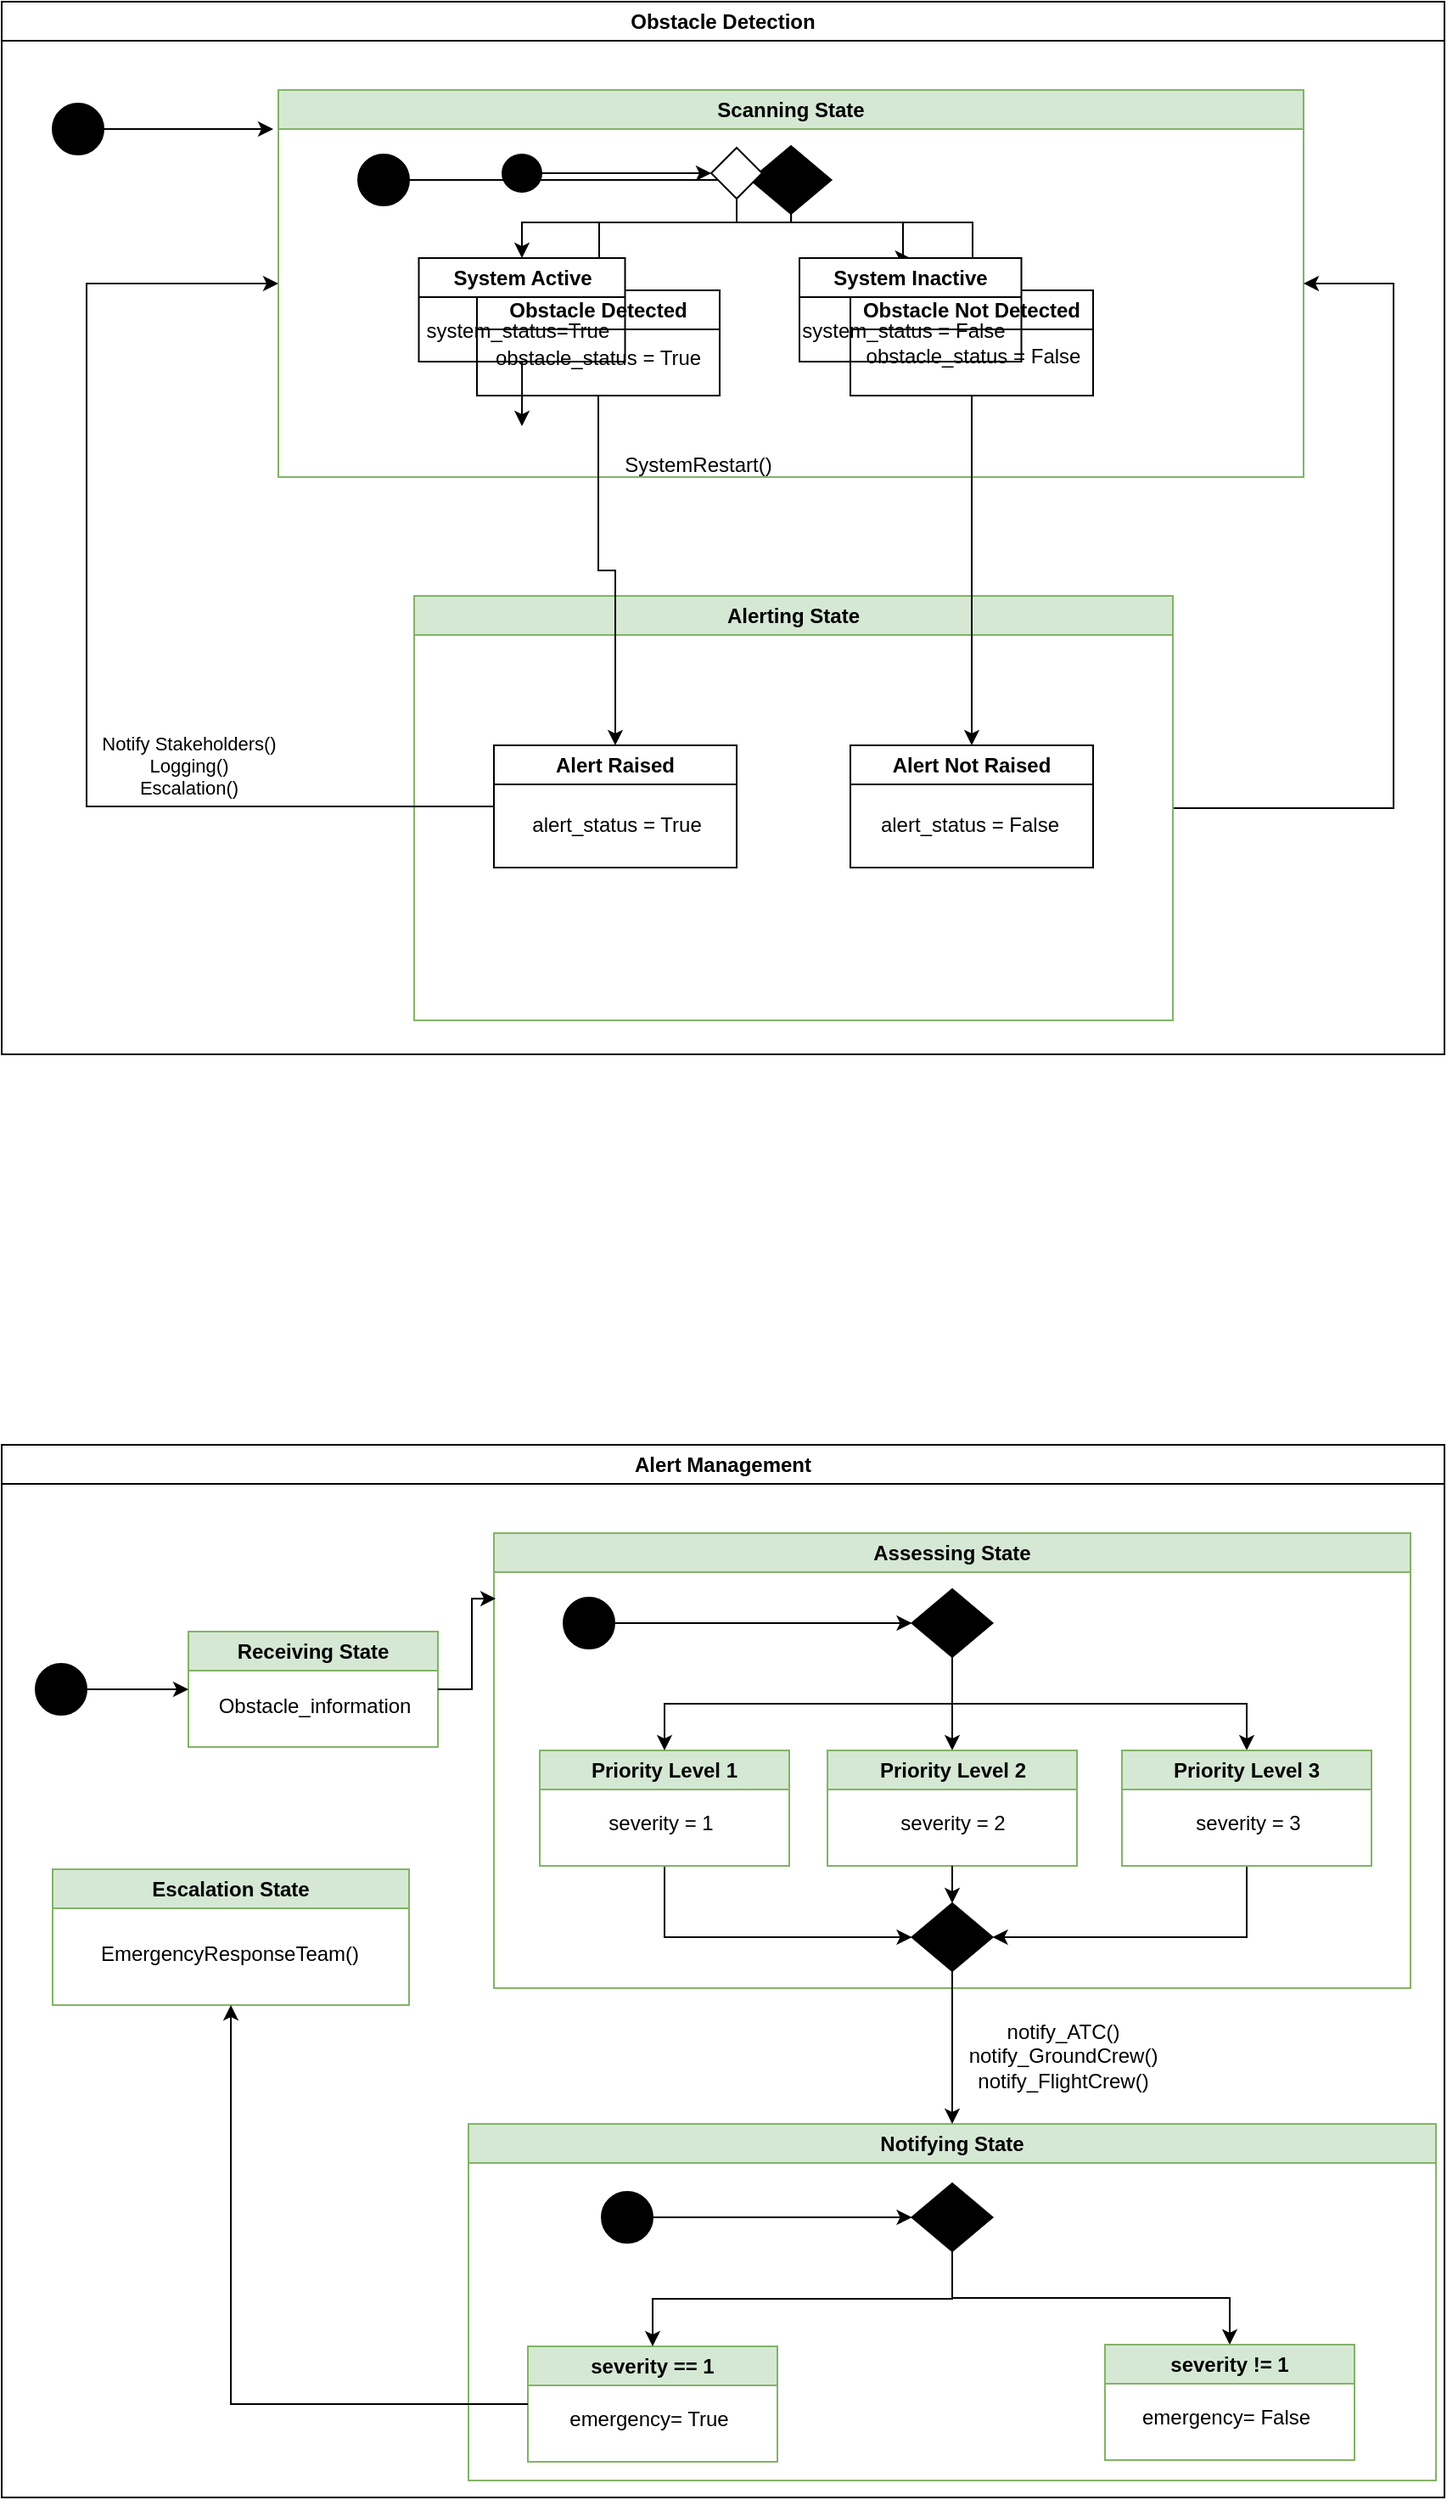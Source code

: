 <mxfile version="24.5.5" type="github">
  <diagram name="Page-1" id="58cdce13-f638-feb5-8d6f-7d28b1aa9fa0">
    <mxGraphModel dx="1615" dy="803" grid="1" gridSize="10" guides="1" tooltips="1" connect="1" arrows="1" fold="1" page="1" pageScale="1" pageWidth="1100" pageHeight="850" background="none" math="0" shadow="0">
      <root>
        <mxCell id="0" />
        <mxCell id="1" parent="0" />
        <mxCell id="dunfdXvnGV9NtaTDnedf-12" value="Obstacle Detection" style="swimlane;whiteSpace=wrap;html=1;swimlaneFillColor=none;" vertex="1" parent="1">
          <mxGeometry x="160" y="50" width="850" height="620" as="geometry" />
        </mxCell>
        <mxCell id="dunfdXvnGV9NtaTDnedf-14" value="Scanning State" style="swimlane;whiteSpace=wrap;html=1;fillColor=#d5e8d4;strokeColor=#82b366;" vertex="1" parent="dunfdXvnGV9NtaTDnedf-12">
          <mxGeometry x="163" y="52" width="604" height="228" as="geometry">
            <mxRectangle x="163" y="52" width="120" height="30" as="alternateBounds" />
          </mxGeometry>
        </mxCell>
        <mxCell id="dunfdXvnGV9NtaTDnedf-43" style="edgeStyle=orthogonalEdgeStyle;rounded=0;orthogonalLoop=1;jettySize=auto;html=1;entryX=0;entryY=0.5;entryDx=0;entryDy=0;" edge="1" parent="dunfdXvnGV9NtaTDnedf-14" source="dunfdXvnGV9NtaTDnedf-41" target="dunfdXvnGV9NtaTDnedf-42">
          <mxGeometry relative="1" as="geometry" />
        </mxCell>
        <mxCell id="dunfdXvnGV9NtaTDnedf-19" style="edgeStyle=orthogonalEdgeStyle;rounded=0;orthogonalLoop=1;jettySize=auto;html=1;exitX=1;exitY=0.5;exitDx=0;exitDy=0;entryX=0;entryY=0.5;entryDx=0;entryDy=0;" edge="1" parent="dunfdXvnGV9NtaTDnedf-14" source="dunfdXvnGV9NtaTDnedf-17" target="dunfdXvnGV9NtaTDnedf-18">
          <mxGeometry relative="1" as="geometry" />
        </mxCell>
        <mxCell id="dunfdXvnGV9NtaTDnedf-41" value="" style="ellipse;fillColor=strokeColor;html=1;" vertex="1" parent="dunfdXvnGV9NtaTDnedf-14">
          <mxGeometry x="47" y="38" width="30" height="30" as="geometry" />
        </mxCell>
        <mxCell id="dunfdXvnGV9NtaTDnedf-17" value="" style="ellipse;fillColor=strokeColor;html=1;" vertex="1" parent="dunfdXvnGV9NtaTDnedf-14">
          <mxGeometry x="132" y="38" width="23" height="22" as="geometry" />
        </mxCell>
        <mxCell id="dunfdXvnGV9NtaTDnedf-51" style="edgeStyle=orthogonalEdgeStyle;rounded=0;orthogonalLoop=1;jettySize=auto;html=1;entryX=0.5;entryY=0;entryDx=0;entryDy=0;" edge="1" parent="dunfdXvnGV9NtaTDnedf-14" source="dunfdXvnGV9NtaTDnedf-42" target="dunfdXvnGV9NtaTDnedf-44">
          <mxGeometry relative="1" as="geometry">
            <Array as="points">
              <mxPoint x="302" y="78" />
              <mxPoint x="189" y="78" />
              <mxPoint x="189" y="118" />
            </Array>
          </mxGeometry>
        </mxCell>
        <mxCell id="dunfdXvnGV9NtaTDnedf-30" style="edgeStyle=orthogonalEdgeStyle;rounded=0;orthogonalLoop=1;jettySize=auto;html=1;entryX=0.5;entryY=0;entryDx=0;entryDy=0;" edge="1" parent="dunfdXvnGV9NtaTDnedf-14" source="dunfdXvnGV9NtaTDnedf-18" target="dunfdXvnGV9NtaTDnedf-28">
          <mxGeometry relative="1" as="geometry">
            <Array as="points">
              <mxPoint x="270" y="78" />
              <mxPoint x="143" y="78" />
            </Array>
          </mxGeometry>
        </mxCell>
        <mxCell id="dunfdXvnGV9NtaTDnedf-52" style="edgeStyle=orthogonalEdgeStyle;rounded=0;orthogonalLoop=1;jettySize=auto;html=1;entryX=0.5;entryY=0;entryDx=0;entryDy=0;" edge="1" parent="dunfdXvnGV9NtaTDnedf-14" source="dunfdXvnGV9NtaTDnedf-42" target="dunfdXvnGV9NtaTDnedf-49">
          <mxGeometry relative="1" as="geometry">
            <Array as="points">
              <mxPoint x="302" y="78" />
              <mxPoint x="409" y="78" />
              <mxPoint x="409" y="118" />
            </Array>
          </mxGeometry>
        </mxCell>
        <mxCell id="dunfdXvnGV9NtaTDnedf-31" style="edgeStyle=orthogonalEdgeStyle;rounded=0;orthogonalLoop=1;jettySize=auto;html=1;entryX=0.5;entryY=0;entryDx=0;entryDy=0;" edge="1" parent="dunfdXvnGV9NtaTDnedf-14" source="dunfdXvnGV9NtaTDnedf-18" target="dunfdXvnGV9NtaTDnedf-29">
          <mxGeometry relative="1" as="geometry">
            <Array as="points">
              <mxPoint x="270" y="78" />
              <mxPoint x="368" y="78" />
            </Array>
          </mxGeometry>
        </mxCell>
        <mxCell id="dunfdXvnGV9NtaTDnedf-42" value="" style="rhombus;fillColor=#000000;" vertex="1" parent="dunfdXvnGV9NtaTDnedf-14">
          <mxGeometry x="278.25" y="33" width="47.5" height="40" as="geometry" />
        </mxCell>
        <mxCell id="dunfdXvnGV9NtaTDnedf-18" value="" style="rhombus;" vertex="1" parent="dunfdXvnGV9NtaTDnedf-14">
          <mxGeometry x="255" y="34" width="30" height="30" as="geometry" />
        </mxCell>
        <mxCell id="dunfdXvnGV9NtaTDnedf-44" value="Obstacle Detected" style="swimlane;whiteSpace=wrap;html=1;" vertex="1" parent="dunfdXvnGV9NtaTDnedf-14">
          <mxGeometry x="117" y="118" width="143" height="62" as="geometry" />
        </mxCell>
        <mxCell id="dunfdXvnGV9NtaTDnedf-35" style="edgeStyle=orthogonalEdgeStyle;rounded=0;orthogonalLoop=1;jettySize=auto;html=1;" edge="1" parent="dunfdXvnGV9NtaTDnedf-14" source="dunfdXvnGV9NtaTDnedf-28">
          <mxGeometry relative="1" as="geometry">
            <mxPoint x="143.5" y="198" as="targetPoint" />
          </mxGeometry>
        </mxCell>
        <mxCell id="dunfdXvnGV9NtaTDnedf-49" value="Obstacle Not Detected" style="swimlane;whiteSpace=wrap;html=1;" vertex="1" parent="dunfdXvnGV9NtaTDnedf-14">
          <mxGeometry x="337" y="118" width="143" height="62" as="geometry" />
        </mxCell>
        <mxCell id="dunfdXvnGV9NtaTDnedf-28" value="System Active" style="swimlane;whiteSpace=wrap;html=1;" vertex="1" parent="dunfdXvnGV9NtaTDnedf-14">
          <mxGeometry x="82.75" y="99" width="121.5" height="61" as="geometry" />
        </mxCell>
        <mxCell id="dunfdXvnGV9NtaTDnedf-32" value="&amp;nbsp; &amp;nbsp; system_status=True" style="text;html=1;align=center;verticalAlign=middle;resizable=0;points=[];autosize=1;strokeColor=none;fillColor=none;" vertex="1" parent="dunfdXvnGV9NtaTDnedf-28">
          <mxGeometry x="-18.5" y="27.5" width="140" height="30" as="geometry" />
        </mxCell>
        <mxCell id="dunfdXvnGV9NtaTDnedf-29" value="System Inactive" style="swimlane;whiteSpace=wrap;html=1;" vertex="1" parent="dunfdXvnGV9NtaTDnedf-14">
          <mxGeometry x="307" y="99" width="130.75" height="61" as="geometry" />
        </mxCell>
        <mxCell id="dunfdXvnGV9NtaTDnedf-33" value="system_status = False" style="text;html=1;align=center;verticalAlign=middle;resizable=0;points=[];autosize=1;strokeColor=none;fillColor=none;" vertex="1" parent="dunfdXvnGV9NtaTDnedf-29">
          <mxGeometry x="-9.25" y="27.5" width="140" height="30" as="geometry" />
        </mxCell>
        <mxCell id="dunfdXvnGV9NtaTDnedf-15" value="" style="ellipse;fillColor=strokeColor;html=1;" vertex="1" parent="dunfdXvnGV9NtaTDnedf-12">
          <mxGeometry x="30" y="60" width="30" height="30" as="geometry" />
        </mxCell>
        <mxCell id="dunfdXvnGV9NtaTDnedf-16" style="edgeStyle=orthogonalEdgeStyle;rounded=0;orthogonalLoop=1;jettySize=auto;html=1;" edge="1" parent="dunfdXvnGV9NtaTDnedf-12" source="dunfdXvnGV9NtaTDnedf-15">
          <mxGeometry relative="1" as="geometry">
            <mxPoint x="160" y="75" as="targetPoint" />
          </mxGeometry>
        </mxCell>
        <mxCell id="dunfdXvnGV9NtaTDnedf-48" value="obstacle_status = True" style="text;html=1;align=center;verticalAlign=middle;resizable=0;points=[];autosize=1;strokeColor=none;fillColor=none;" vertex="1" parent="1">
          <mxGeometry x="441" y="245" width="140" height="30" as="geometry" />
        </mxCell>
        <mxCell id="dunfdXvnGV9NtaTDnedf-36" value="SystemRestart()" style="text;html=1;align=center;verticalAlign=middle;resizable=0;points=[];autosize=1;strokeColor=none;fillColor=none;" vertex="1" parent="1">
          <mxGeometry x="515" y="308" width="110" height="30" as="geometry" />
        </mxCell>
        <mxCell id="dunfdXvnGV9NtaTDnedf-50" value="obstacle_status = False" style="text;html=1;align=center;verticalAlign=middle;resizable=0;points=[];autosize=1;strokeColor=none;fillColor=none;" vertex="1" parent="1">
          <mxGeometry x="657" y="244" width="150" height="30" as="geometry" />
        </mxCell>
        <mxCell id="dunfdXvnGV9NtaTDnedf-64" style="edgeStyle=orthogonalEdgeStyle;rounded=0;orthogonalLoop=1;jettySize=auto;html=1;exitX=1;exitY=0.5;exitDx=0;exitDy=0;entryX=1;entryY=0.5;entryDx=0;entryDy=0;" edge="1" parent="1" source="dunfdXvnGV9NtaTDnedf-56" target="dunfdXvnGV9NtaTDnedf-14">
          <mxGeometry relative="1" as="geometry">
            <Array as="points">
              <mxPoint x="980" y="525" />
              <mxPoint x="980" y="216" />
            </Array>
          </mxGeometry>
        </mxCell>
        <mxCell id="dunfdXvnGV9NtaTDnedf-56" value="Alerting State" style="swimlane;whiteSpace=wrap;html=1;fillColor=#d5e8d4;strokeColor=#82b366;swimlaneFillColor=none;" vertex="1" parent="1">
          <mxGeometry x="403" y="400" width="447" height="250" as="geometry" />
        </mxCell>
        <mxCell id="dunfdXvnGV9NtaTDnedf-13" value="Alert Raised" style="swimlane;whiteSpace=wrap;html=1;" vertex="1" parent="dunfdXvnGV9NtaTDnedf-56">
          <mxGeometry x="47" y="88" width="143" height="72" as="geometry" />
        </mxCell>
        <mxCell id="dunfdXvnGV9NtaTDnedf-55" value="alert_status = True" style="text;html=1;align=center;verticalAlign=middle;resizable=0;points=[];autosize=1;strokeColor=none;fillColor=none;" vertex="1" parent="dunfdXvnGV9NtaTDnedf-13">
          <mxGeometry x="11.5" y="32" width="120" height="30" as="geometry" />
        </mxCell>
        <mxCell id="dunfdXvnGV9NtaTDnedf-57" value="Alert Not Raised" style="swimlane;whiteSpace=wrap;html=1;" vertex="1" parent="dunfdXvnGV9NtaTDnedf-56">
          <mxGeometry x="257" y="88" width="143" height="72" as="geometry" />
        </mxCell>
        <mxCell id="dunfdXvnGV9NtaTDnedf-58" value="alert_status = False" style="text;html=1;align=center;verticalAlign=middle;resizable=0;points=[];autosize=1;strokeColor=none;fillColor=none;" vertex="1" parent="dunfdXvnGV9NtaTDnedf-57">
          <mxGeometry x="5" y="32" width="130" height="30" as="geometry" />
        </mxCell>
        <mxCell id="dunfdXvnGV9NtaTDnedf-60" style="edgeStyle=orthogonalEdgeStyle;rounded=0;orthogonalLoop=1;jettySize=auto;html=1;entryX=0.5;entryY=0;entryDx=0;entryDy=0;" edge="1" parent="1" source="dunfdXvnGV9NtaTDnedf-44" target="dunfdXvnGV9NtaTDnedf-13">
          <mxGeometry relative="1" as="geometry" />
        </mxCell>
        <mxCell id="dunfdXvnGV9NtaTDnedf-61" style="edgeStyle=orthogonalEdgeStyle;rounded=0;orthogonalLoop=1;jettySize=auto;html=1;exitX=0.5;exitY=1;exitDx=0;exitDy=0;entryX=0.5;entryY=0;entryDx=0;entryDy=0;" edge="1" parent="1" source="dunfdXvnGV9NtaTDnedf-49" target="dunfdXvnGV9NtaTDnedf-57">
          <mxGeometry relative="1" as="geometry" />
        </mxCell>
        <mxCell id="dunfdXvnGV9NtaTDnedf-62" style="edgeStyle=orthogonalEdgeStyle;rounded=0;orthogonalLoop=1;jettySize=auto;html=1;exitX=0;exitY=0.5;exitDx=0;exitDy=0;entryX=0;entryY=0.5;entryDx=0;entryDy=0;" edge="1" parent="1" source="dunfdXvnGV9NtaTDnedf-13" target="dunfdXvnGV9NtaTDnedf-14">
          <mxGeometry relative="1" as="geometry">
            <Array as="points">
              <mxPoint x="210" y="524" />
              <mxPoint x="210" y="216" />
            </Array>
          </mxGeometry>
        </mxCell>
        <mxCell id="dunfdXvnGV9NtaTDnedf-63" value="Notify Stakeholders()&lt;div&gt;Logging()&lt;/div&gt;&lt;div&gt;Escalation()&lt;/div&gt;" style="edgeLabel;html=1;align=center;verticalAlign=middle;resizable=0;points=[];" vertex="1" connectable="0" parent="dunfdXvnGV9NtaTDnedf-62">
          <mxGeometry x="-0.361" y="-4" relative="1" as="geometry">
            <mxPoint x="31" y="-20" as="offset" />
          </mxGeometry>
        </mxCell>
        <mxCell id="dunfdXvnGV9NtaTDnedf-66" value="Alert Management" style="swimlane;whiteSpace=wrap;html=1;swimlaneFillColor=none;startSize=23;" vertex="1" parent="1">
          <mxGeometry x="160" y="900" width="850" height="620" as="geometry" />
        </mxCell>
        <mxCell id="dunfdXvnGV9NtaTDnedf-67" value="Receiving State" style="swimlane;whiteSpace=wrap;html=1;fillColor=#d5e8d4;strokeColor=#82b366;" vertex="1" parent="dunfdXvnGV9NtaTDnedf-66">
          <mxGeometry x="110" y="110" width="147" height="68" as="geometry">
            <mxRectangle x="163" y="52" width="120" height="30" as="alternateBounds" />
          </mxGeometry>
        </mxCell>
        <mxCell id="dunfdXvnGV9NtaTDnedf-78" value="Obstacle_information" style="text;html=1;align=center;verticalAlign=middle;resizable=0;points=[];autosize=1;strokeColor=none;fillColor=none;" vertex="1" parent="dunfdXvnGV9NtaTDnedf-67">
          <mxGeometry x="3.5" y="29" width="140" height="30" as="geometry" />
        </mxCell>
        <mxCell id="dunfdXvnGV9NtaTDnedf-75" value="" style="ellipse;fillColor=strokeColor;html=1;" vertex="1" parent="dunfdXvnGV9NtaTDnedf-66">
          <mxGeometry x="20" y="129" width="30" height="30" as="geometry" />
        </mxCell>
        <mxCell id="dunfdXvnGV9NtaTDnedf-76" style="edgeStyle=orthogonalEdgeStyle;rounded=0;orthogonalLoop=1;jettySize=auto;html=1;entryX=0;entryY=0.5;entryDx=0;entryDy=0;" edge="1" parent="dunfdXvnGV9NtaTDnedf-66" source="dunfdXvnGV9NtaTDnedf-75" target="dunfdXvnGV9NtaTDnedf-67">
          <mxGeometry relative="1" as="geometry">
            <mxPoint x="160" y="75" as="targetPoint" />
          </mxGeometry>
        </mxCell>
        <mxCell id="dunfdXvnGV9NtaTDnedf-79" value="Assessing State" style="swimlane;whiteSpace=wrap;html=1;fillColor=#d5e8d4;strokeColor=#82b366;" vertex="1" parent="dunfdXvnGV9NtaTDnedf-66">
          <mxGeometry x="290" y="52" width="540" height="268" as="geometry">
            <mxRectangle x="163" y="52" width="120" height="30" as="alternateBounds" />
          </mxGeometry>
        </mxCell>
        <mxCell id="dunfdXvnGV9NtaTDnedf-96" style="edgeStyle=orthogonalEdgeStyle;rounded=0;orthogonalLoop=1;jettySize=auto;html=1;exitX=0.5;exitY=1;exitDx=0;exitDy=0;entryX=0;entryY=0.5;entryDx=0;entryDy=0;" edge="1" parent="dunfdXvnGV9NtaTDnedf-79" source="dunfdXvnGV9NtaTDnedf-81" target="dunfdXvnGV9NtaTDnedf-94">
          <mxGeometry relative="1" as="geometry" />
        </mxCell>
        <mxCell id="dunfdXvnGV9NtaTDnedf-81" value="Priority Level 1" style="swimlane;whiteSpace=wrap;html=1;fillColor=#d5e8d4;strokeColor=#82b366;" vertex="1" parent="dunfdXvnGV9NtaTDnedf-79">
          <mxGeometry x="27" y="128" width="147" height="68" as="geometry">
            <mxRectangle x="163" y="52" width="120" height="30" as="alternateBounds" />
          </mxGeometry>
        </mxCell>
        <mxCell id="dunfdXvnGV9NtaTDnedf-88" value="severity = 1" style="text;html=1;align=center;verticalAlign=middle;resizable=0;points=[];autosize=1;strokeColor=none;fillColor=none;" vertex="1" parent="dunfdXvnGV9NtaTDnedf-81">
          <mxGeometry x="26" y="28" width="90" height="30" as="geometry" />
        </mxCell>
        <mxCell id="dunfdXvnGV9NtaTDnedf-82" style="edgeStyle=orthogonalEdgeStyle;rounded=0;orthogonalLoop=1;jettySize=auto;html=1;exitX=1;exitY=0.5;exitDx=0;exitDy=0;" edge="1" parent="dunfdXvnGV9NtaTDnedf-79" source="dunfdXvnGV9NtaTDnedf-69" target="dunfdXvnGV9NtaTDnedf-72">
          <mxGeometry relative="1" as="geometry" />
        </mxCell>
        <mxCell id="dunfdXvnGV9NtaTDnedf-69" value="" style="ellipse;fillColor=strokeColor;html=1;" vertex="1" parent="dunfdXvnGV9NtaTDnedf-79">
          <mxGeometry x="41" y="38" width="30" height="30" as="geometry" />
        </mxCell>
        <mxCell id="dunfdXvnGV9NtaTDnedf-85" style="edgeStyle=orthogonalEdgeStyle;rounded=0;orthogonalLoop=1;jettySize=auto;html=1;exitX=0.5;exitY=1;exitDx=0;exitDy=0;entryX=0.5;entryY=0;entryDx=0;entryDy=0;" edge="1" parent="dunfdXvnGV9NtaTDnedf-79" source="dunfdXvnGV9NtaTDnedf-72" target="dunfdXvnGV9NtaTDnedf-83">
          <mxGeometry relative="1" as="geometry" />
        </mxCell>
        <mxCell id="dunfdXvnGV9NtaTDnedf-86" style="edgeStyle=orthogonalEdgeStyle;rounded=0;orthogonalLoop=1;jettySize=auto;html=1;exitX=0.5;exitY=1;exitDx=0;exitDy=0;entryX=0.5;entryY=0;entryDx=0;entryDy=0;" edge="1" parent="dunfdXvnGV9NtaTDnedf-79" source="dunfdXvnGV9NtaTDnedf-72" target="dunfdXvnGV9NtaTDnedf-81">
          <mxGeometry relative="1" as="geometry" />
        </mxCell>
        <mxCell id="dunfdXvnGV9NtaTDnedf-87" style="edgeStyle=orthogonalEdgeStyle;rounded=0;orthogonalLoop=1;jettySize=auto;html=1;exitX=0.5;exitY=1;exitDx=0;exitDy=0;entryX=0.5;entryY=0;entryDx=0;entryDy=0;" edge="1" parent="dunfdXvnGV9NtaTDnedf-79" source="dunfdXvnGV9NtaTDnedf-72" target="dunfdXvnGV9NtaTDnedf-84">
          <mxGeometry relative="1" as="geometry" />
        </mxCell>
        <mxCell id="dunfdXvnGV9NtaTDnedf-72" value="" style="rhombus;fillColor=#000000;" vertex="1" parent="dunfdXvnGV9NtaTDnedf-79">
          <mxGeometry x="246.25" y="33" width="47.5" height="40" as="geometry" />
        </mxCell>
        <mxCell id="dunfdXvnGV9NtaTDnedf-83" value="Priority Level 2" style="swimlane;whiteSpace=wrap;html=1;fillColor=#d5e8d4;strokeColor=#82b366;" vertex="1" parent="dunfdXvnGV9NtaTDnedf-79">
          <mxGeometry x="196.5" y="128" width="147" height="68" as="geometry">
            <mxRectangle x="163" y="52" width="120" height="30" as="alternateBounds" />
          </mxGeometry>
        </mxCell>
        <mxCell id="dunfdXvnGV9NtaTDnedf-89" value="severity = 2" style="text;html=1;align=center;verticalAlign=middle;resizable=0;points=[];autosize=1;strokeColor=none;fillColor=none;" vertex="1" parent="dunfdXvnGV9NtaTDnedf-83">
          <mxGeometry x="28.5" y="28" width="90" height="30" as="geometry" />
        </mxCell>
        <mxCell id="dunfdXvnGV9NtaTDnedf-98" style="edgeStyle=orthogonalEdgeStyle;rounded=0;orthogonalLoop=1;jettySize=auto;html=1;exitX=0.5;exitY=1;exitDx=0;exitDy=0;entryX=1;entryY=0.5;entryDx=0;entryDy=0;" edge="1" parent="dunfdXvnGV9NtaTDnedf-79" source="dunfdXvnGV9NtaTDnedf-84" target="dunfdXvnGV9NtaTDnedf-94">
          <mxGeometry relative="1" as="geometry" />
        </mxCell>
        <mxCell id="dunfdXvnGV9NtaTDnedf-84" value="Priority Level 3" style="swimlane;whiteSpace=wrap;html=1;fillColor=#d5e8d4;strokeColor=#82b366;" vertex="1" parent="dunfdXvnGV9NtaTDnedf-79">
          <mxGeometry x="370" y="128" width="147" height="68" as="geometry">
            <mxRectangle x="163" y="52" width="120" height="30" as="alternateBounds" />
          </mxGeometry>
        </mxCell>
        <mxCell id="dunfdXvnGV9NtaTDnedf-90" value="severity = 3" style="text;html=1;align=center;verticalAlign=middle;resizable=0;points=[];autosize=1;strokeColor=none;fillColor=none;" vertex="1" parent="dunfdXvnGV9NtaTDnedf-84">
          <mxGeometry x="28.5" y="28" width="90" height="30" as="geometry" />
        </mxCell>
        <mxCell id="dunfdXvnGV9NtaTDnedf-94" value="" style="rhombus;fillColor=#000000;" vertex="1" parent="dunfdXvnGV9NtaTDnedf-79">
          <mxGeometry x="246.25" y="218" width="47.5" height="40" as="geometry" />
        </mxCell>
        <mxCell id="dunfdXvnGV9NtaTDnedf-95" style="edgeStyle=orthogonalEdgeStyle;rounded=0;orthogonalLoop=1;jettySize=auto;html=1;exitX=0.5;exitY=1;exitDx=0;exitDy=0;entryX=0.5;entryY=0;entryDx=0;entryDy=0;" edge="1" parent="dunfdXvnGV9NtaTDnedf-79" source="dunfdXvnGV9NtaTDnedf-83" target="dunfdXvnGV9NtaTDnedf-94">
          <mxGeometry relative="1" as="geometry" />
        </mxCell>
        <mxCell id="dunfdXvnGV9NtaTDnedf-80" style="edgeStyle=orthogonalEdgeStyle;rounded=0;orthogonalLoop=1;jettySize=auto;html=1;exitX=1;exitY=0.5;exitDx=0;exitDy=0;entryX=0.002;entryY=0.144;entryDx=0;entryDy=0;entryPerimeter=0;" edge="1" parent="dunfdXvnGV9NtaTDnedf-66" source="dunfdXvnGV9NtaTDnedf-67" target="dunfdXvnGV9NtaTDnedf-79">
          <mxGeometry relative="1" as="geometry" />
        </mxCell>
        <mxCell id="dunfdXvnGV9NtaTDnedf-91" value="Notifying State" style="swimlane;whiteSpace=wrap;html=1;fillColor=#d5e8d4;strokeColor=#82b366;" vertex="1" parent="dunfdXvnGV9NtaTDnedf-66">
          <mxGeometry x="275" y="400" width="570" height="210" as="geometry">
            <mxRectangle x="163" y="52" width="120" height="30" as="alternateBounds" />
          </mxGeometry>
        </mxCell>
        <mxCell id="dunfdXvnGV9NtaTDnedf-103" value="severity == 1" style="swimlane;whiteSpace=wrap;html=1;fillColor=#d5e8d4;strokeColor=#82b366;" vertex="1" parent="dunfdXvnGV9NtaTDnedf-91">
          <mxGeometry x="35" y="131" width="147" height="68" as="geometry">
            <mxRectangle x="163" y="52" width="120" height="30" as="alternateBounds" />
          </mxGeometry>
        </mxCell>
        <mxCell id="dunfdXvnGV9NtaTDnedf-104" value="emergency= True" style="text;html=1;align=center;verticalAlign=middle;resizable=0;points=[];autosize=1;strokeColor=none;fillColor=none;" vertex="1" parent="dunfdXvnGV9NtaTDnedf-103">
          <mxGeometry x="11" y="28" width="120" height="30" as="geometry" />
        </mxCell>
        <mxCell id="dunfdXvnGV9NtaTDnedf-105" value="severity != 1" style="swimlane;whiteSpace=wrap;html=1;fillColor=#d5e8d4;strokeColor=#82b366;" vertex="1" parent="dunfdXvnGV9NtaTDnedf-91">
          <mxGeometry x="375" y="130" width="147" height="68" as="geometry">
            <mxRectangle x="163" y="52" width="120" height="30" as="alternateBounds" />
          </mxGeometry>
        </mxCell>
        <mxCell id="dunfdXvnGV9NtaTDnedf-106" value="emergency= False" style="text;html=1;align=center;verticalAlign=middle;resizable=0;points=[];autosize=1;strokeColor=none;fillColor=none;" vertex="1" parent="dunfdXvnGV9NtaTDnedf-105">
          <mxGeometry x="11" y="28" width="120" height="30" as="geometry" />
        </mxCell>
        <mxCell id="dunfdXvnGV9NtaTDnedf-110" style="edgeStyle=orthogonalEdgeStyle;rounded=0;orthogonalLoop=1;jettySize=auto;html=1;exitX=0.5;exitY=1;exitDx=0;exitDy=0;entryX=0.5;entryY=0;entryDx=0;entryDy=0;" edge="1" parent="dunfdXvnGV9NtaTDnedf-91" source="dunfdXvnGV9NtaTDnedf-107" target="dunfdXvnGV9NtaTDnedf-103">
          <mxGeometry relative="1" as="geometry" />
        </mxCell>
        <mxCell id="dunfdXvnGV9NtaTDnedf-111" style="edgeStyle=orthogonalEdgeStyle;rounded=0;orthogonalLoop=1;jettySize=auto;html=1;exitX=0.5;exitY=1;exitDx=0;exitDy=0;" edge="1" parent="dunfdXvnGV9NtaTDnedf-91" source="dunfdXvnGV9NtaTDnedf-107" target="dunfdXvnGV9NtaTDnedf-105">
          <mxGeometry relative="1" as="geometry" />
        </mxCell>
        <mxCell id="dunfdXvnGV9NtaTDnedf-107" value="" style="rhombus;fillColor=#000000;" vertex="1" parent="dunfdXvnGV9NtaTDnedf-91">
          <mxGeometry x="261.25" y="35" width="47.5" height="40" as="geometry" />
        </mxCell>
        <mxCell id="dunfdXvnGV9NtaTDnedf-109" style="edgeStyle=orthogonalEdgeStyle;rounded=0;orthogonalLoop=1;jettySize=auto;html=1;exitX=1;exitY=0.5;exitDx=0;exitDy=0;entryX=0;entryY=0.5;entryDx=0;entryDy=0;" edge="1" parent="dunfdXvnGV9NtaTDnedf-91" source="dunfdXvnGV9NtaTDnedf-108" target="dunfdXvnGV9NtaTDnedf-107">
          <mxGeometry relative="1" as="geometry">
            <mxPoint x="255" y="55" as="targetPoint" />
          </mxGeometry>
        </mxCell>
        <mxCell id="dunfdXvnGV9NtaTDnedf-108" value="" style="ellipse;fillColor=strokeColor;html=1;" vertex="1" parent="dunfdXvnGV9NtaTDnedf-91">
          <mxGeometry x="78.5" y="40" width="30" height="30" as="geometry" />
        </mxCell>
        <mxCell id="dunfdXvnGV9NtaTDnedf-99" style="edgeStyle=orthogonalEdgeStyle;rounded=0;orthogonalLoop=1;jettySize=auto;html=1;exitX=0.5;exitY=1;exitDx=0;exitDy=0;entryX=0.5;entryY=0;entryDx=0;entryDy=0;" edge="1" parent="dunfdXvnGV9NtaTDnedf-66" source="dunfdXvnGV9NtaTDnedf-94" target="dunfdXvnGV9NtaTDnedf-91">
          <mxGeometry relative="1" as="geometry" />
        </mxCell>
        <mxCell id="dunfdXvnGV9NtaTDnedf-100" value="Escalation State" style="swimlane;whiteSpace=wrap;html=1;fillColor=#d5e8d4;strokeColor=#82b366;" vertex="1" parent="dunfdXvnGV9NtaTDnedf-66">
          <mxGeometry x="30" y="250" width="210" height="80" as="geometry">
            <mxRectangle x="163" y="52" width="120" height="30" as="alternateBounds" />
          </mxGeometry>
        </mxCell>
        <mxCell id="dunfdXvnGV9NtaTDnedf-101" value="EmergencyResponseTeam()" style="text;html=1;align=center;verticalAlign=middle;resizable=0;points=[];autosize=1;strokeColor=none;fillColor=none;" vertex="1" parent="dunfdXvnGV9NtaTDnedf-100">
          <mxGeometry x="14" y="34.5" width="180" height="30" as="geometry" />
        </mxCell>
        <mxCell id="dunfdXvnGV9NtaTDnedf-102" value="notify_ATC()&lt;br&gt;notify_GroundCrew()&lt;br&gt;notify_FlightCrew()" style="text;html=1;align=center;verticalAlign=middle;resizable=0;points=[];autosize=1;strokeColor=none;fillColor=none;" vertex="1" parent="dunfdXvnGV9NtaTDnedf-66">
          <mxGeometry x="560" y="330" width="130" height="60" as="geometry" />
        </mxCell>
        <mxCell id="dunfdXvnGV9NtaTDnedf-112" style="edgeStyle=orthogonalEdgeStyle;rounded=0;orthogonalLoop=1;jettySize=auto;html=1;exitX=0;exitY=0.5;exitDx=0;exitDy=0;entryX=0.5;entryY=1;entryDx=0;entryDy=0;" edge="1" parent="dunfdXvnGV9NtaTDnedf-66" source="dunfdXvnGV9NtaTDnedf-103" target="dunfdXvnGV9NtaTDnedf-100">
          <mxGeometry relative="1" as="geometry" />
        </mxCell>
      </root>
    </mxGraphModel>
  </diagram>
</mxfile>
